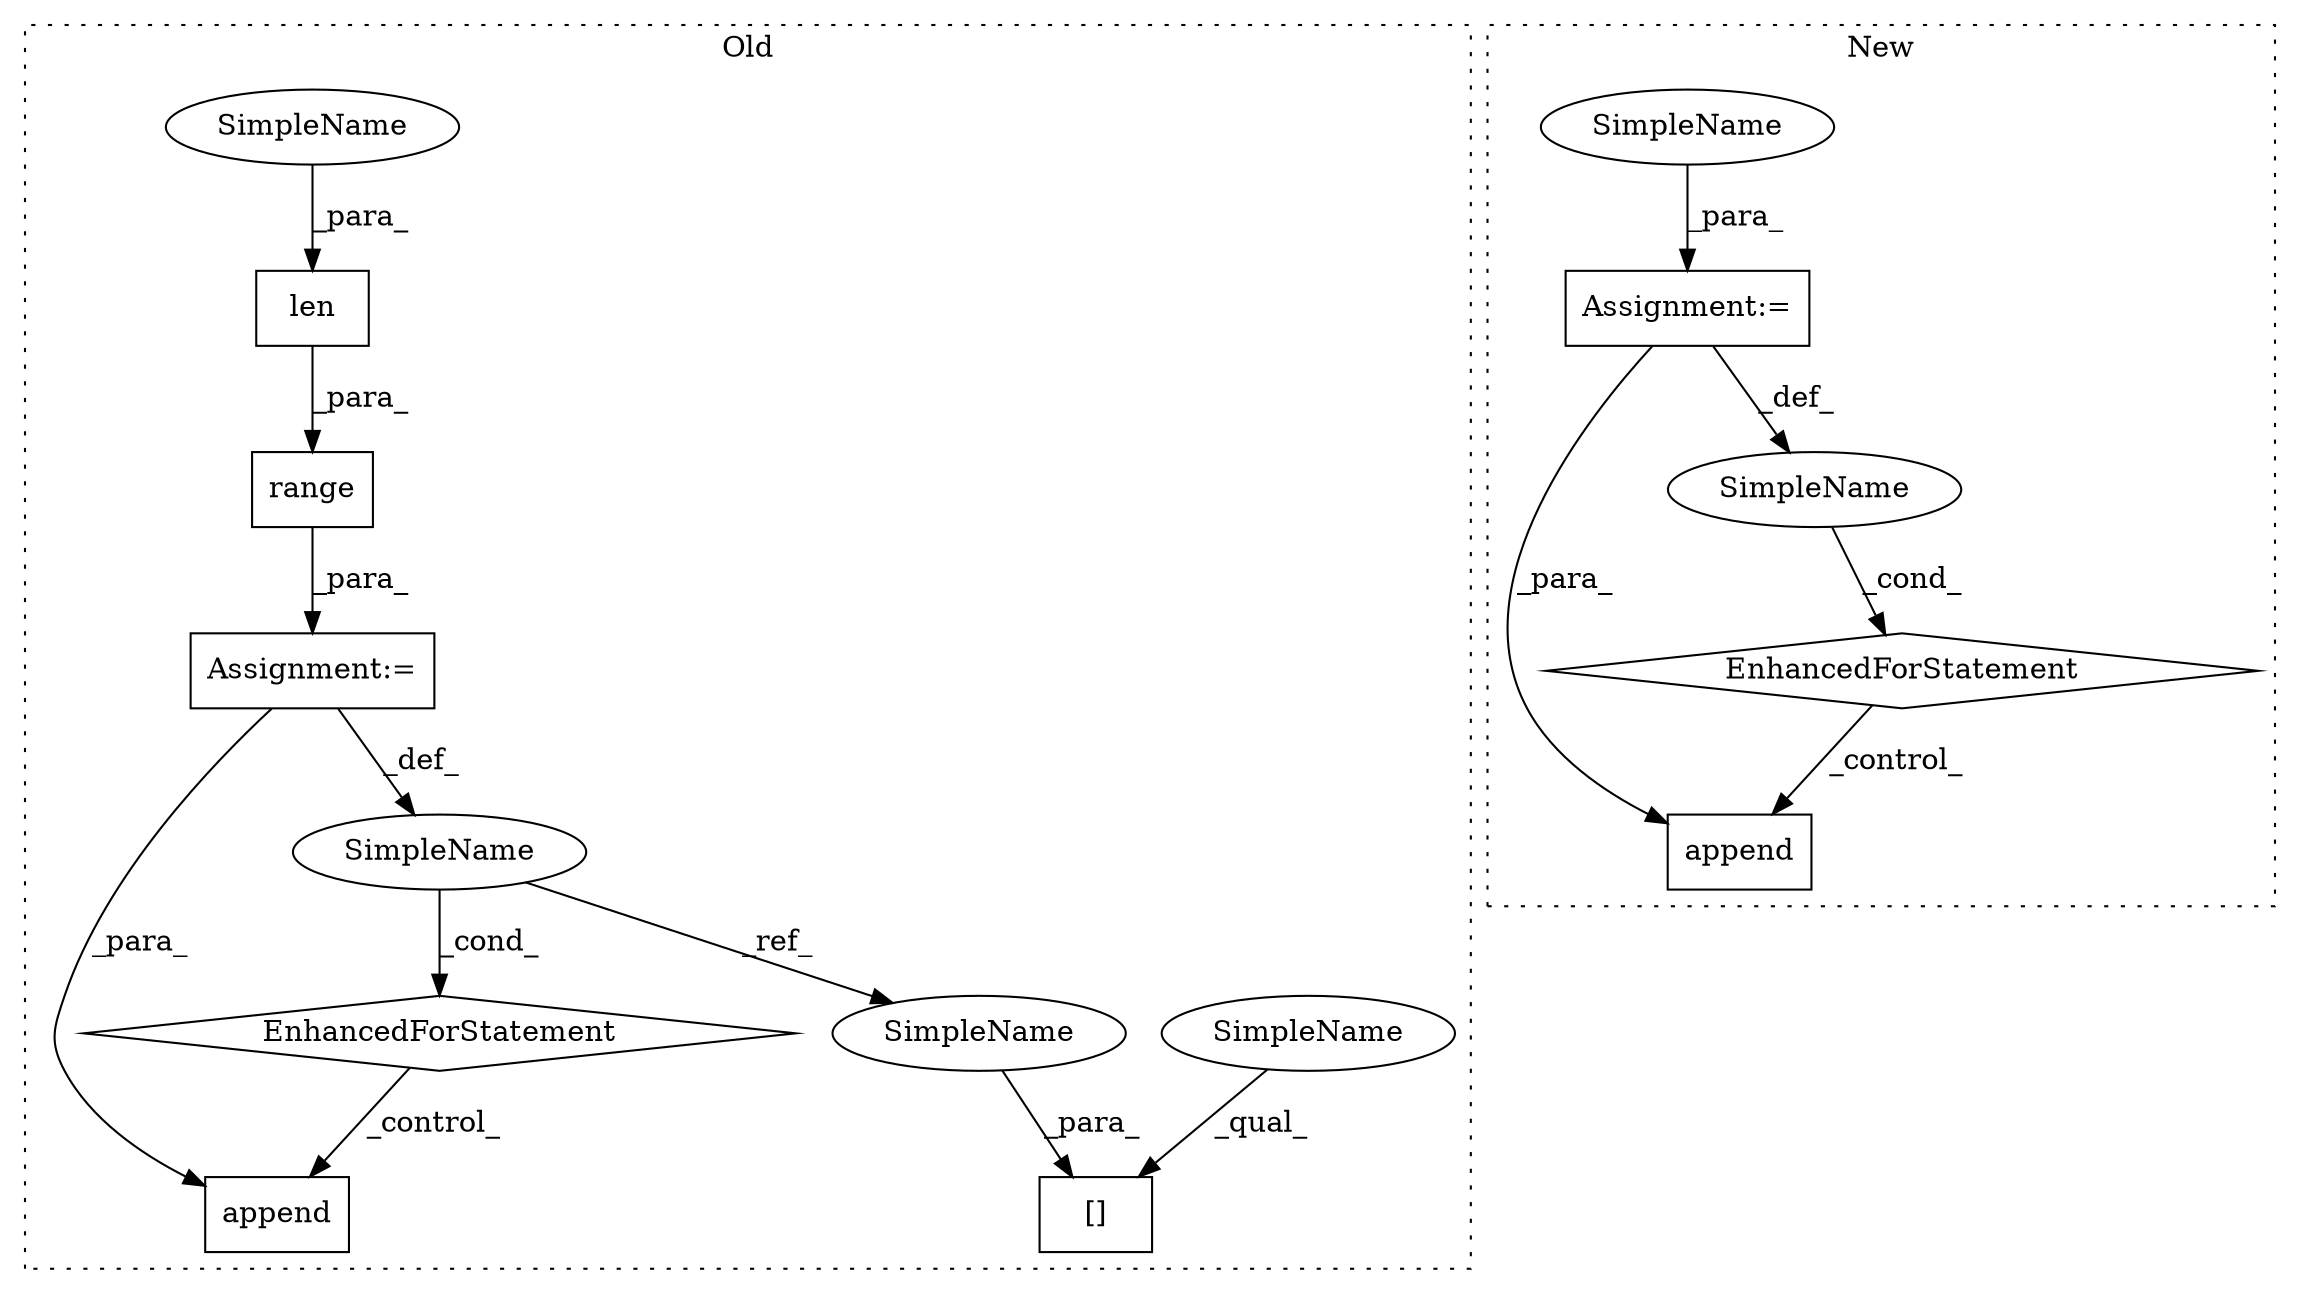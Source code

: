 digraph G {
subgraph cluster0 {
1 [label="range" a="32" s="1382,1404" l="6,1" shape="box"];
3 [label="Assignment:=" a="7" s="1317,1405" l="57,2" shape="box"];
4 [label="EnhancedForStatement" a="70" s="1317,1405" l="57,2" shape="diamond"];
5 [label="[]" a="2" s="1448,1461" l="12,1" shape="box"];
6 [label="SimpleName" a="42" s="1378" l="1" shape="ellipse"];
7 [label="len" a="32" s="1388,1403" l="4,1" shape="box"];
11 [label="append" a="32" s="1432,1463" l="7,1" shape="box"];
12 [label="SimpleName" a="42" s="1448" l="11" shape="ellipse"];
13 [label="SimpleName" a="42" s="1392" l="11" shape="ellipse"];
14 [label="SimpleName" a="42" s="1460" l="1" shape="ellipse"];
label = "Old";
style="dotted";
}
subgraph cluster1 {
2 [label="append" a="32" s="1420,1453" l="7,1" shape="box"];
8 [label="EnhancedForStatement" a="70" s="1302,1393" l="57,2" shape="diamond"];
9 [label="SimpleName" a="42" s="1363" l="16" shape="ellipse"];
10 [label="Assignment:=" a="7" s="1302,1393" l="57,2" shape="box"];
15 [label="SimpleName" a="42" s="1382" l="11" shape="ellipse"];
label = "New";
style="dotted";
}
1 -> 3 [label="_para_"];
3 -> 6 [label="_def_"];
3 -> 11 [label="_para_"];
4 -> 11 [label="_control_"];
6 -> 14 [label="_ref_"];
6 -> 4 [label="_cond_"];
7 -> 1 [label="_para_"];
8 -> 2 [label="_control_"];
9 -> 8 [label="_cond_"];
10 -> 9 [label="_def_"];
10 -> 2 [label="_para_"];
12 -> 5 [label="_qual_"];
13 -> 7 [label="_para_"];
14 -> 5 [label="_para_"];
15 -> 10 [label="_para_"];
}